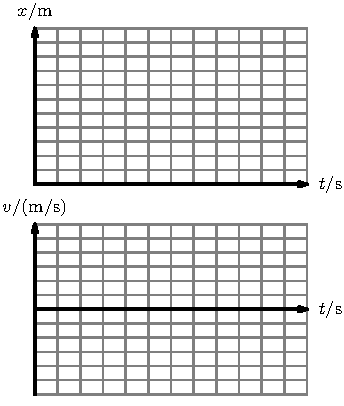 // Asymptote code for kinematic_stack_pos_vel_grid_wide.asy
import graph;

pen axis_p = linewidth(1.4)+black+fontsize(9);
pen grid_p = linewidth(0.8)+gray(0.5);
pen ticklabel_p = fontsize(.01);
real phi=(1+sqrt(5))/2; // golden ratio
  
axis VZero(bool extend=true) {
  return new void(picture pic, axisT axis) {
    axis.type = 0; // Value
    axis.value = pic.scale.x.T(pic.scale.x.scale.logarithmic ? 1 : 0); // I'm good with Linear 0
    axis.position = 1; // relative position of axis label
    axis.side = left;
    axis.align = 1.5*E;
    axis.extend = extend;
    };
}
axis VZero = VZero();

axis HZero(bool extend=true) {
  return new void(picture pic, axisT axis) {
    axis.type = 0; // Value
    axis.value = pic.scale.y.T(pic.scale.y.scale.logarithmic ? 1 : 0); // I'm good with Linear 0
    axis.position = 1; // relative position of axis label
    axis.side = right;
    axis.align = 2.2*N;
    axis.extend = extend;
    };
}
axis HZero = HZero();

void kingraph(picture pic, Label vL="", real vMin=-6, real vMax=6, Label hL=Label("$t$/s",embed=Shift, align=4*E), real hMin=0, real hMax=12) {
  scale(pic, Linear, Linear);
  xlimits(pic, hMin, hMax);
  ylimits(pic, vMin, vMax);
  real[] hTicks_a = sequence(1, floor(hMax));
  real[] vTicks_a = sequence(floor(vMin), ceil(vMax));
  ticks hTicks = LeftTicks(format=Label(" ", align=E, p=ticklabel_p), Ticks=hTicks_a, extend=true, pTick=grid_p); // The space clears the labels on the ticks.
  ticks vTicks = RightTicks(format=Label(" ", align=W, p=ticklabel_p), Ticks=vTicks_a, extend=true, pTick=grid_p);
  xaxis(pic=pic, L="", axis=BottomTop, p=grid_p, ticks=hTicks);
  yaxis(pic=pic, L="", axis=LeftRight, p=grid_p, ticks=vTicks);
  xaxis(pic=pic, L=hL, axis=VZero(false), p=axis_p, ticks=NoTicks, arrow=Arrow(4), above=true);
  yaxis(pic=pic, L=vL, axis=HZero(false), p=axis_p, ticks=NoTicks, arrow=Arrow(4), above=true);
}

picture pos_pic;
kingraph(pos_pic,  rotate(0)*Label("$x$/m",align=3*N), vMin=0, vMax=11);

picture vel_pic;
kingraph(vel_pic, rotate(0)*Label("$v$/(m/s)",align=3*N), vMin=-6, vMax=6);

//xequals(pos_pic,3,Dotted);
//xequals(vel_pic,3,Dotted);

// boring code for stacking the graphs.  The only interesting part is the htick/vtick settings, which can be used to change the size of the horizontal and vertical units of the graphs.
void stack(picture pics[]) {
  real margin=0mm;
  real htick = .4cm;
  real vtick = .25cm;
  frame[] frames = new frame[pics.length];
  for(int i=0; i<pics.length; ++i) {
    unitsize(pics[i], htick, vtick);
    frames[i] = pics[i].fit();
    if (i>0) {
      frames[i] = shift(0,min(frames[i-1]).y-max(frames[i]).y-margin)*frames[i];
    }
    add(frames[i]);
  }
}

stack(new picture[] {pos_pic, vel_pic});

